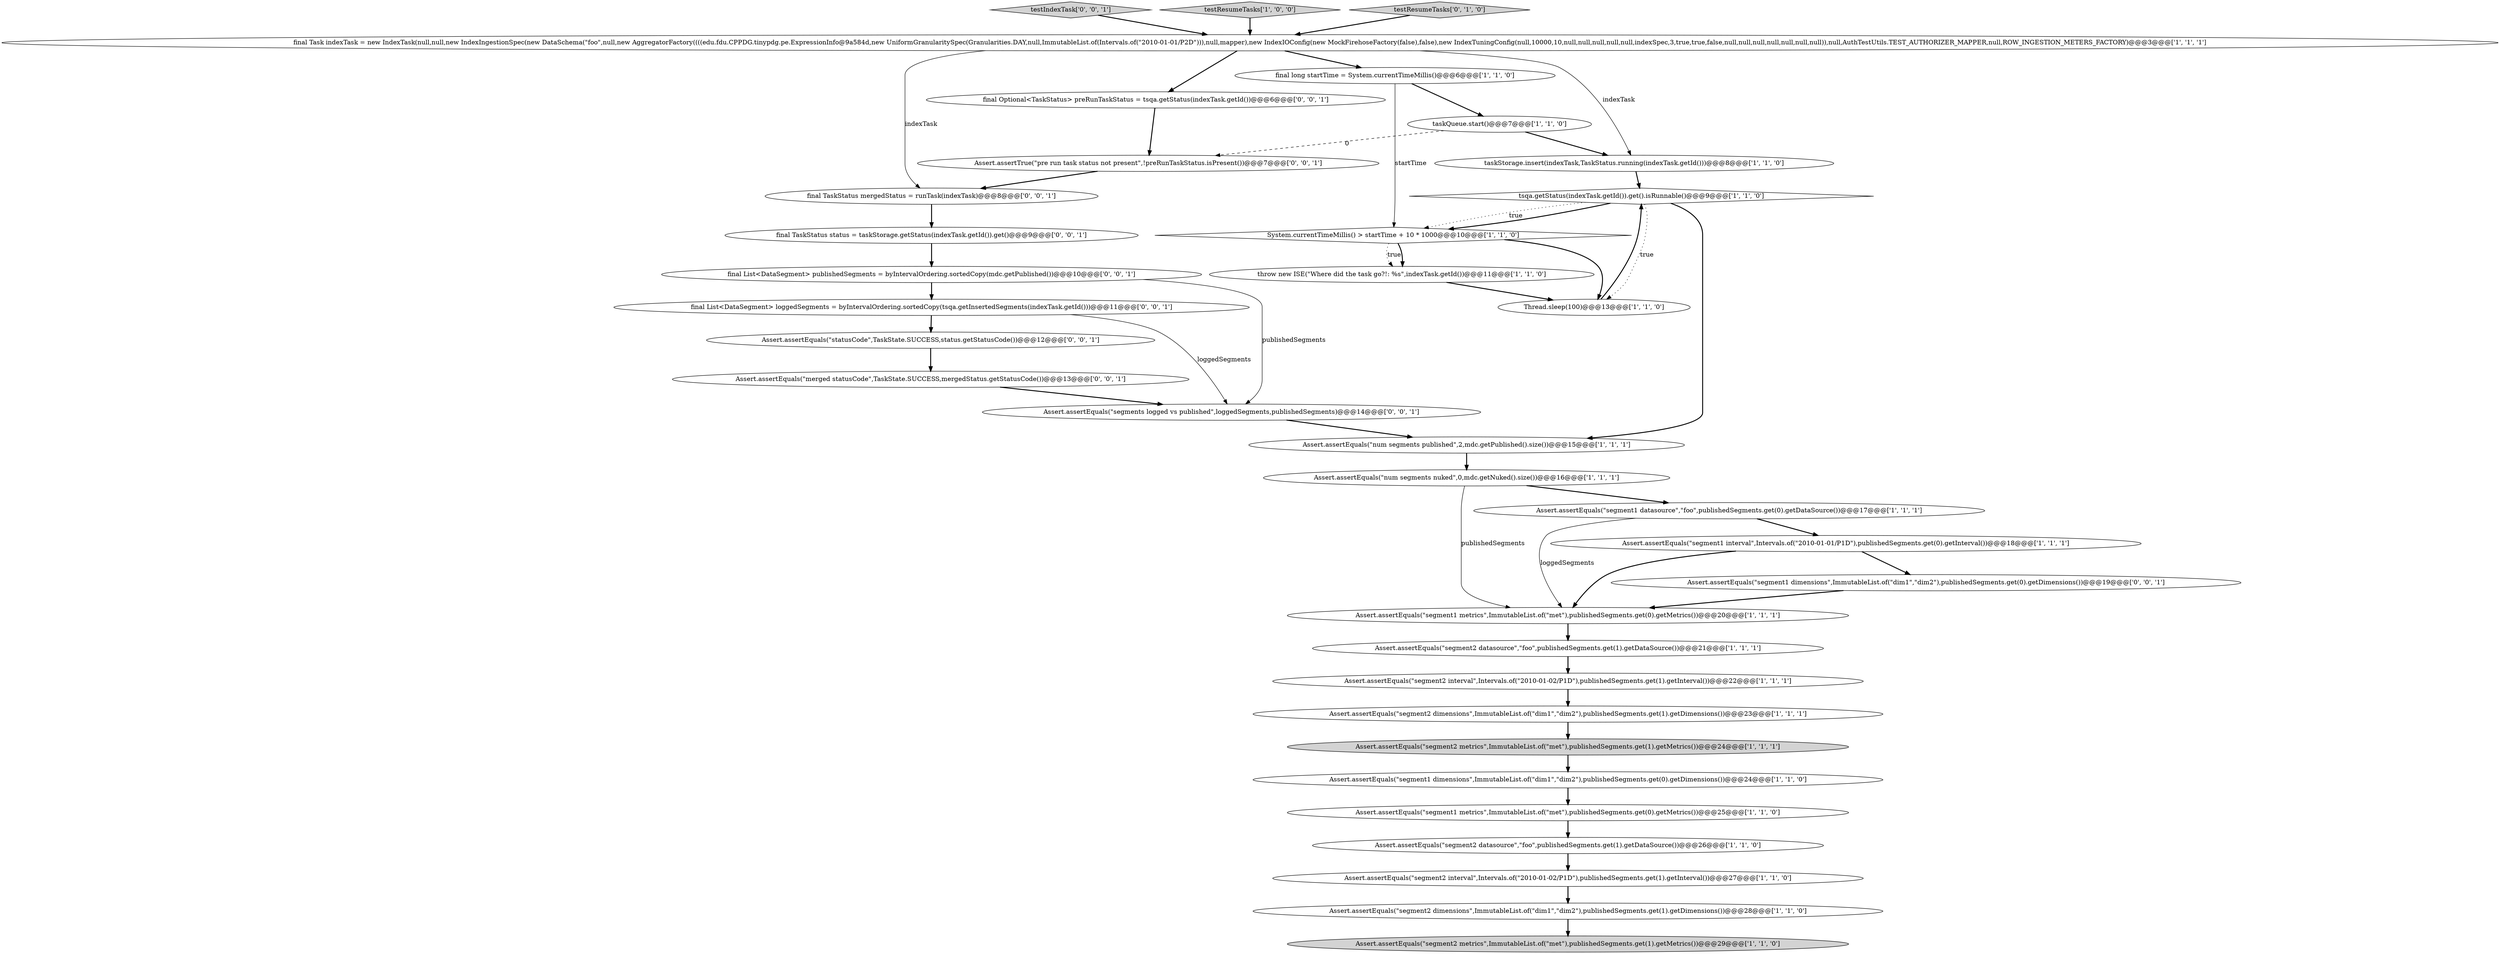 digraph {
9 [style = filled, label = "Assert.assertEquals(\"segment2 interval\",Intervals.of(\"2010-01-02/P1D\"),publishedSegments.get(1).getInterval())@@@27@@@['1', '1', '0']", fillcolor = white, shape = ellipse image = "AAA0AAABBB1BBB"];
5 [style = filled, label = "Assert.assertEquals(\"segment2 interval\",Intervals.of(\"2010-01-02/P1D\"),publishedSegments.get(1).getInterval())@@@22@@@['1', '1', '1']", fillcolor = white, shape = ellipse image = "AAA0AAABBB1BBB"];
16 [style = filled, label = "Assert.assertEquals(\"num segments published\",2,mdc.getPublished().size())@@@15@@@['1', '1', '1']", fillcolor = white, shape = ellipse image = "AAA0AAABBB1BBB"];
2 [style = filled, label = "Assert.assertEquals(\"segment1 metrics\",ImmutableList.of(\"met\"),publishedSegments.get(0).getMetrics())@@@20@@@['1', '1', '1']", fillcolor = white, shape = ellipse image = "AAA0AAABBB1BBB"];
27 [style = filled, label = "Assert.assertEquals(\"statusCode\",TaskState.SUCCESS,status.getStatusCode())@@@12@@@['0', '0', '1']", fillcolor = white, shape = ellipse image = "AAA0AAABBB3BBB"];
34 [style = filled, label = "Assert.assertTrue(\"pre run task status not present\",!preRunTaskStatus.isPresent())@@@7@@@['0', '0', '1']", fillcolor = white, shape = ellipse image = "AAA0AAABBB3BBB"];
3 [style = filled, label = "Assert.assertEquals(\"segment2 datasource\",\"foo\",publishedSegments.get(1).getDataSource())@@@21@@@['1', '1', '1']", fillcolor = white, shape = ellipse image = "AAA0AAABBB1BBB"];
25 [style = filled, label = "final TaskStatus mergedStatus = runTask(indexTask)@@@8@@@['0', '0', '1']", fillcolor = white, shape = ellipse image = "AAA0AAABBB3BBB"];
21 [style = filled, label = "taskQueue.start()@@@7@@@['1', '1', '0']", fillcolor = white, shape = ellipse image = "AAA0AAABBB1BBB"];
8 [style = filled, label = "Assert.assertEquals(\"segment2 dimensions\",ImmutableList.of(\"dim1\",\"dim2\"),publishedSegments.get(1).getDimensions())@@@28@@@['1', '1', '0']", fillcolor = white, shape = ellipse image = "AAA0AAABBB1BBB"];
33 [style = filled, label = "testIndexTask['0', '0', '1']", fillcolor = lightgray, shape = diamond image = "AAA0AAABBB3BBB"];
22 [style = filled, label = "System.currentTimeMillis() > startTime + 10 * 1000@@@10@@@['1', '1', '0']", fillcolor = white, shape = diamond image = "AAA0AAABBB1BBB"];
28 [style = filled, label = "final List<DataSegment> publishedSegments = byIntervalOrdering.sortedCopy(mdc.getPublished())@@@10@@@['0', '0', '1']", fillcolor = white, shape = ellipse image = "AAA0AAABBB3BBB"];
29 [style = filled, label = "Assert.assertEquals(\"merged statusCode\",TaskState.SUCCESS,mergedStatus.getStatusCode())@@@13@@@['0', '0', '1']", fillcolor = white, shape = ellipse image = "AAA0AAABBB3BBB"];
31 [style = filled, label = "final TaskStatus status = taskStorage.getStatus(indexTask.getId()).get()@@@9@@@['0', '0', '1']", fillcolor = white, shape = ellipse image = "AAA0AAABBB3BBB"];
14 [style = filled, label = "Assert.assertEquals(\"segment1 dimensions\",ImmutableList.of(\"dim1\",\"dim2\"),publishedSegments.get(0).getDimensions())@@@24@@@['1', '1', '0']", fillcolor = white, shape = ellipse image = "AAA0AAABBB1BBB"];
35 [style = filled, label = "final List<DataSegment> loggedSegments = byIntervalOrdering.sortedCopy(tsqa.getInsertedSegments(indexTask.getId()))@@@11@@@['0', '0', '1']", fillcolor = white, shape = ellipse image = "AAA0AAABBB3BBB"];
10 [style = filled, label = "testResumeTasks['1', '0', '0']", fillcolor = lightgray, shape = diamond image = "AAA0AAABBB1BBB"];
26 [style = filled, label = "final Optional<TaskStatus> preRunTaskStatus = tsqa.getStatus(indexTask.getId())@@@6@@@['0', '0', '1']", fillcolor = white, shape = ellipse image = "AAA0AAABBB3BBB"];
4 [style = filled, label = "tsqa.getStatus(indexTask.getId()).get().isRunnable()@@@9@@@['1', '1', '0']", fillcolor = white, shape = diamond image = "AAA0AAABBB1BBB"];
7 [style = filled, label = "Assert.assertEquals(\"segment2 metrics\",ImmutableList.of(\"met\"),publishedSegments.get(1).getMetrics())@@@29@@@['1', '1', '0']", fillcolor = lightgray, shape = ellipse image = "AAA0AAABBB1BBB"];
18 [style = filled, label = "Assert.assertEquals(\"segment2 metrics\",ImmutableList.of(\"met\"),publishedSegments.get(1).getMetrics())@@@24@@@['1', '1', '1']", fillcolor = lightgray, shape = ellipse image = "AAA0AAABBB1BBB"];
23 [style = filled, label = "Assert.assertEquals(\"segment1 interval\",Intervals.of(\"2010-01-01/P1D\"),publishedSegments.get(0).getInterval())@@@18@@@['1', '1', '1']", fillcolor = white, shape = ellipse image = "AAA0AAABBB1BBB"];
15 [style = filled, label = "Assert.assertEquals(\"segment1 metrics\",ImmutableList.of(\"met\"),publishedSegments.get(0).getMetrics())@@@25@@@['1', '1', '0']", fillcolor = white, shape = ellipse image = "AAA0AAABBB1BBB"];
17 [style = filled, label = "final long startTime = System.currentTimeMillis()@@@6@@@['1', '1', '0']", fillcolor = white, shape = ellipse image = "AAA0AAABBB1BBB"];
6 [style = filled, label = "taskStorage.insert(indexTask,TaskStatus.running(indexTask.getId()))@@@8@@@['1', '1', '0']", fillcolor = white, shape = ellipse image = "AAA0AAABBB1BBB"];
11 [style = filled, label = "final Task indexTask = new IndexTask(null,null,new IndexIngestionSpec(new DataSchema(\"foo\",null,new AggregatorFactory((((edu.fdu.CPPDG.tinypdg.pe.ExpressionInfo@9a584d,new UniformGranularitySpec(Granularities.DAY,null,ImmutableList.of(Intervals.of(\"2010-01-01/P2D\"))),null,mapper),new IndexIOConfig(new MockFirehoseFactory(false),false),new IndexTuningConfig(null,10000,10,null,null,null,null,null,indexSpec,3,true,true,false,null,null,null,null,null,null,null)),null,AuthTestUtils.TEST_AUTHORIZER_MAPPER,null,ROW_INGESTION_METERS_FACTORY)@@@3@@@['1', '1', '1']", fillcolor = white, shape = ellipse image = "AAA0AAABBB1BBB"];
24 [style = filled, label = "testResumeTasks['0', '1', '0']", fillcolor = lightgray, shape = diamond image = "AAA0AAABBB2BBB"];
0 [style = filled, label = "Thread.sleep(100)@@@13@@@['1', '1', '0']", fillcolor = white, shape = ellipse image = "AAA0AAABBB1BBB"];
32 [style = filled, label = "Assert.assertEquals(\"segment1 dimensions\",ImmutableList.of(\"dim1\",\"dim2\"),publishedSegments.get(0).getDimensions())@@@19@@@['0', '0', '1']", fillcolor = white, shape = ellipse image = "AAA0AAABBB3BBB"];
1 [style = filled, label = "Assert.assertEquals(\"segment1 datasource\",\"foo\",publishedSegments.get(0).getDataSource())@@@17@@@['1', '1', '1']", fillcolor = white, shape = ellipse image = "AAA0AAABBB1BBB"];
30 [style = filled, label = "Assert.assertEquals(\"segments logged vs published\",loggedSegments,publishedSegments)@@@14@@@['0', '0', '1']", fillcolor = white, shape = ellipse image = "AAA0AAABBB3BBB"];
13 [style = filled, label = "throw new ISE(\"Where did the task go?!: %s\",indexTask.getId())@@@11@@@['1', '1', '0']", fillcolor = white, shape = ellipse image = "AAA0AAABBB1BBB"];
20 [style = filled, label = "Assert.assertEquals(\"segment2 dimensions\",ImmutableList.of(\"dim1\",\"dim2\"),publishedSegments.get(1).getDimensions())@@@23@@@['1', '1', '1']", fillcolor = white, shape = ellipse image = "AAA0AAABBB1BBB"];
19 [style = filled, label = "Assert.assertEquals(\"segment2 datasource\",\"foo\",publishedSegments.get(1).getDataSource())@@@26@@@['1', '1', '0']", fillcolor = white, shape = ellipse image = "AAA0AAABBB1BBB"];
12 [style = filled, label = "Assert.assertEquals(\"num segments nuked\",0,mdc.getNuked().size())@@@16@@@['1', '1', '1']", fillcolor = white, shape = ellipse image = "AAA0AAABBB1BBB"];
29->30 [style = bold, label=""];
23->2 [style = bold, label=""];
23->32 [style = bold, label=""];
0->4 [style = bold, label=""];
19->9 [style = bold, label=""];
28->35 [style = bold, label=""];
6->4 [style = bold, label=""];
12->2 [style = solid, label="publishedSegments"];
17->21 [style = bold, label=""];
4->16 [style = bold, label=""];
13->0 [style = bold, label=""];
22->0 [style = bold, label=""];
20->18 [style = bold, label=""];
11->26 [style = bold, label=""];
33->11 [style = bold, label=""];
11->25 [style = solid, label="indexTask"];
12->1 [style = bold, label=""];
15->19 [style = bold, label=""];
24->11 [style = bold, label=""];
10->11 [style = bold, label=""];
4->22 [style = bold, label=""];
11->6 [style = solid, label="indexTask"];
11->17 [style = bold, label=""];
1->23 [style = bold, label=""];
4->0 [style = dotted, label="true"];
30->16 [style = bold, label=""];
3->5 [style = bold, label=""];
28->30 [style = solid, label="publishedSegments"];
35->27 [style = bold, label=""];
2->3 [style = bold, label=""];
27->29 [style = bold, label=""];
16->12 [style = bold, label=""];
35->30 [style = solid, label="loggedSegments"];
1->2 [style = solid, label="loggedSegments"];
32->2 [style = bold, label=""];
26->34 [style = bold, label=""];
5->20 [style = bold, label=""];
25->31 [style = bold, label=""];
8->7 [style = bold, label=""];
22->13 [style = dotted, label="true"];
17->22 [style = solid, label="startTime"];
21->34 [style = dashed, label="0"];
9->8 [style = bold, label=""];
34->25 [style = bold, label=""];
18->14 [style = bold, label=""];
31->28 [style = bold, label=""];
21->6 [style = bold, label=""];
14->15 [style = bold, label=""];
4->22 [style = dotted, label="true"];
22->13 [style = bold, label=""];
}
